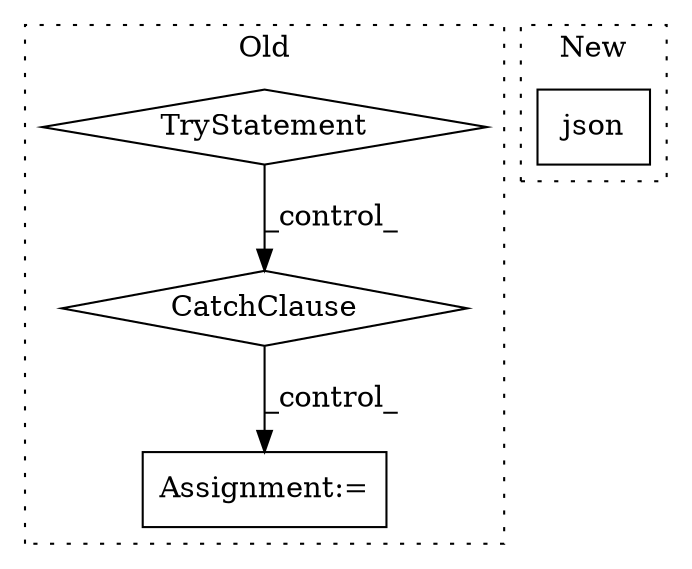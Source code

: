 digraph G {
subgraph cluster0 {
1 [label="TryStatement" a="54" s="3378" l="4" shape="diamond"];
3 [label="Assignment:=" a="7" s="3638" l="1" shape="box"];
4 [label="CatchClause" a="12" s="3484,3542" l="11,2" shape="diamond"];
label = "Old";
style="dotted";
}
subgraph cluster1 {
2 [label="json" a="32" s="6061" l="6" shape="box"];
label = "New";
style="dotted";
}
1 -> 4 [label="_control_"];
4 -> 3 [label="_control_"];
}